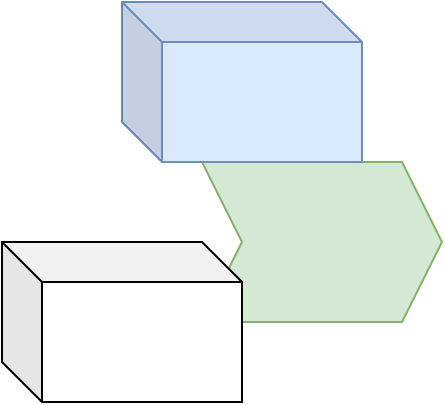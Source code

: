 <mxfile version="20.0.4" type="github"><diagram id="ASuHDubMnPTNVnrpVtsa" name="Page-1"><mxGraphModel dx="786" dy="514" grid="1" gridSize="10" guides="1" tooltips="1" connect="1" arrows="1" fold="1" page="1" pageScale="1" pageWidth="850" pageHeight="1100" math="0" shadow="0"><root><mxCell id="0"/><mxCell id="1" parent="0"/><mxCell id="cw7GogKQT1hMs76ornIz-1" value="" style="ellipse;whiteSpace=wrap;html=1;aspect=fixed;" parent="1" vertex="1"><mxGeometry x="360" y="230" width="80" height="80" as="geometry"/></mxCell><mxCell id="mzxWyiCdw4P__xXKgqim-1" value="" style="shape=step;perimeter=stepPerimeter;whiteSpace=wrap;html=1;fixedSize=1;fillColor=#d5e8d4;strokeColor=#82b366;" parent="1" vertex="1"><mxGeometry x="340" y="230" width="120" height="80" as="geometry"/></mxCell><mxCell id="mzxWyiCdw4P__xXKgqim-2" value="" style="shape=cube;whiteSpace=wrap;html=1;boundedLbl=1;backgroundOutline=1;darkOpacity=0.05;darkOpacity2=0.1;fillColor=#dae8fc;strokeColor=#6c8ebf;" parent="1" vertex="1"><mxGeometry x="300" y="150" width="120" height="80" as="geometry"/></mxCell><mxCell id="mzxWyiCdw4P__xXKgqim-3" value="" style="shape=cube;whiteSpace=wrap;html=1;boundedLbl=1;backgroundOutline=1;darkOpacity=0.05;darkOpacity2=0.1;" parent="1" vertex="1"><mxGeometry x="240" y="270" width="120" height="80" as="geometry"/></mxCell></root></mxGraphModel></diagram></mxfile>